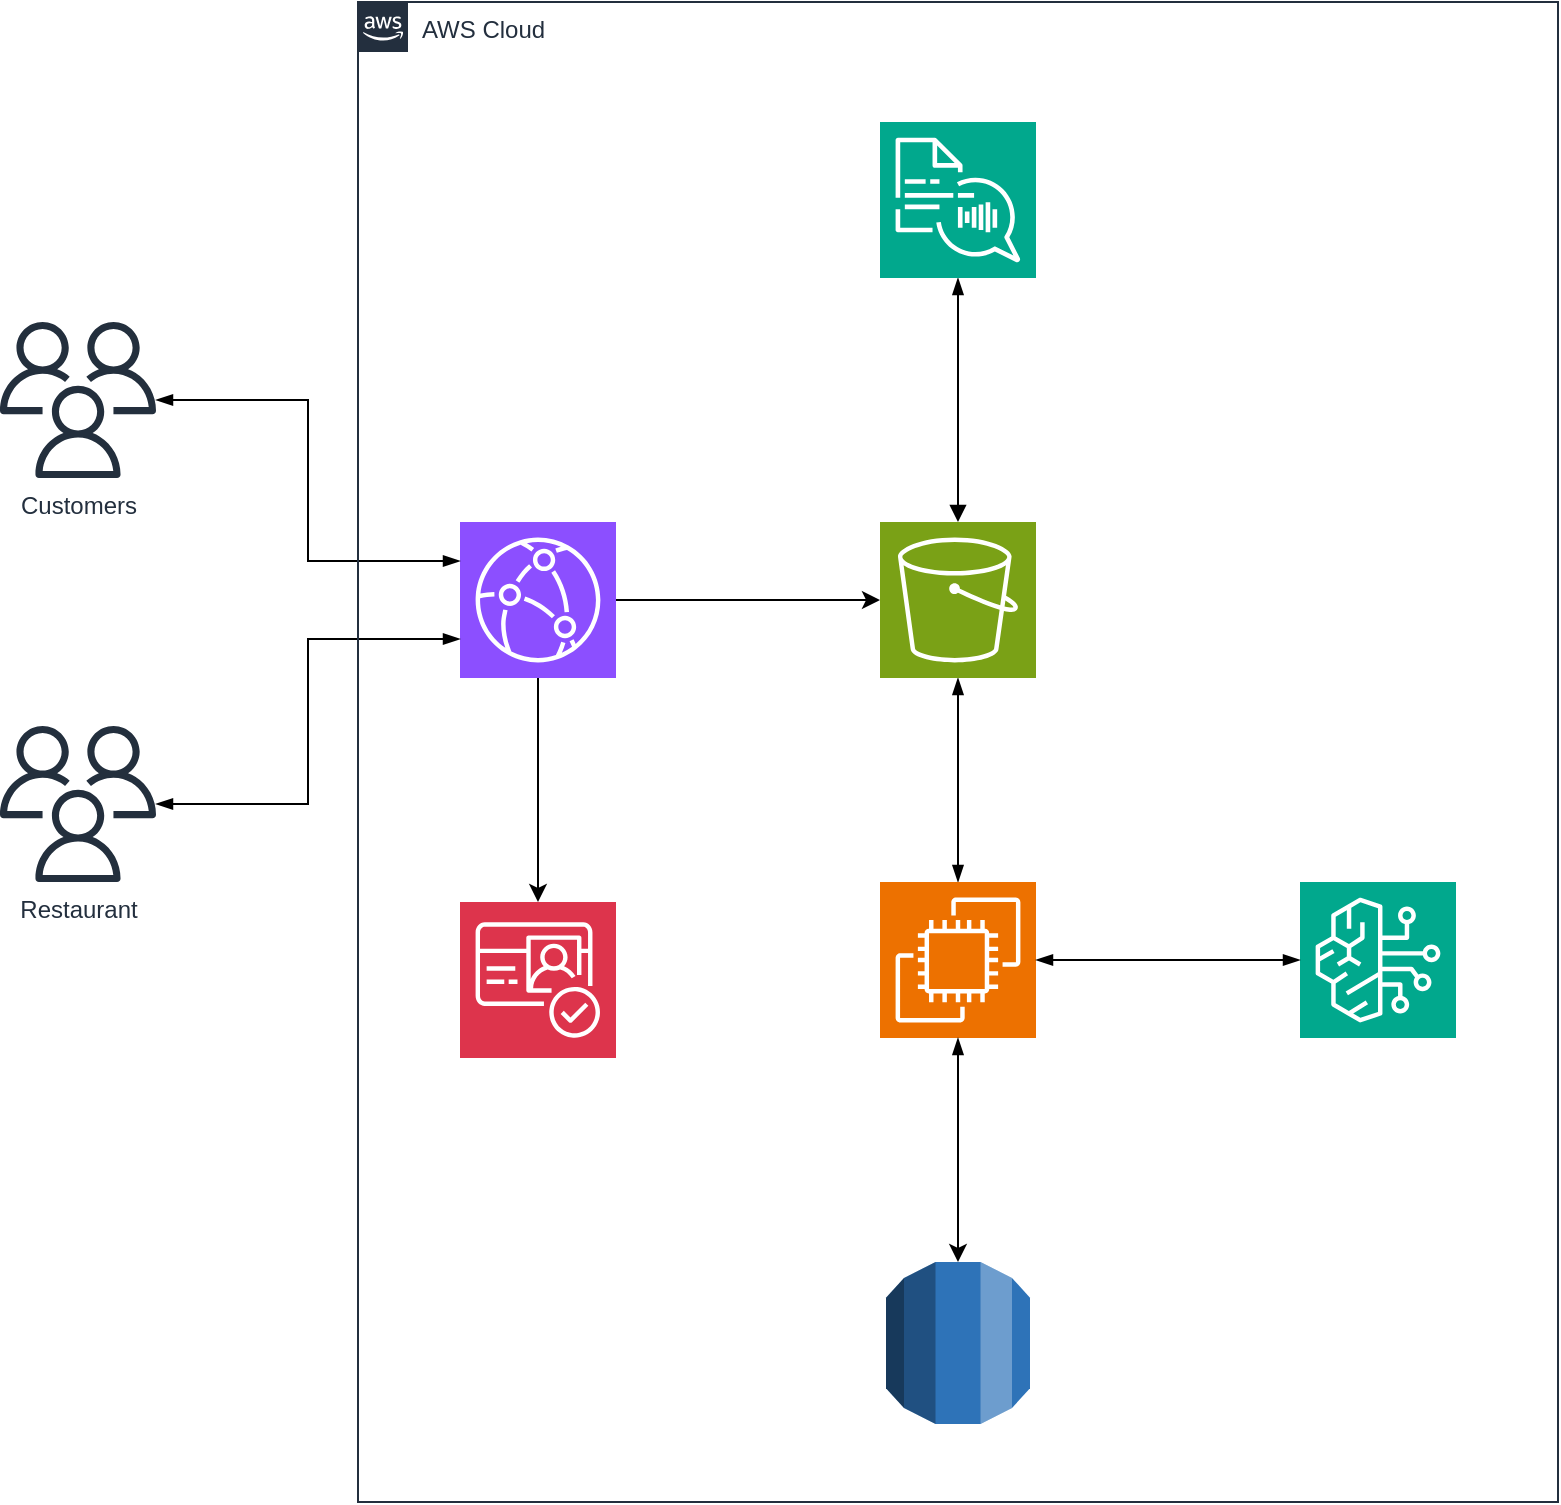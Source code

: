 <mxfile version="27.2.0">
  <diagram name="Page-1" id="aEdnaFi0bdiyHvd08M5W">
    <mxGraphModel dx="2072" dy="1288" grid="1" gridSize="10" guides="1" tooltips="1" connect="1" arrows="1" fold="1" page="1" pageScale="1" pageWidth="827" pageHeight="1169" math="0" shadow="0">
      <root>
        <mxCell id="0" />
        <mxCell id="1" parent="0" />
        <mxCell id="Qd3umqMNkjJVJxVXFjR9-19" style="edgeStyle=orthogonalEdgeStyle;rounded=0;orthogonalLoop=1;jettySize=auto;html=1;" edge="1" parent="1" source="Qd3umqMNkjJVJxVXFjR9-2" target="Qd3umqMNkjJVJxVXFjR9-18">
          <mxGeometry relative="1" as="geometry" />
        </mxCell>
        <mxCell id="Qd3umqMNkjJVJxVXFjR9-2" value="" style="sketch=0;points=[[0,0,0],[0.25,0,0],[0.5,0,0],[0.75,0,0],[1,0,0],[0,1,0],[0.25,1,0],[0.5,1,0],[0.75,1,0],[1,1,0],[0,0.25,0],[0,0.5,0],[0,0.75,0],[1,0.25,0],[1,0.5,0],[1,0.75,0]];outlineConnect=0;fontColor=#232F3E;fillColor=#8C4FFF;strokeColor=#ffffff;dashed=0;verticalLabelPosition=bottom;verticalAlign=top;align=center;html=1;fontSize=12;fontStyle=0;aspect=fixed;shape=mxgraph.aws4.resourceIcon;resIcon=mxgraph.aws4.cloudfront;" vertex="1" parent="1">
          <mxGeometry x="290" y="330" width="78" height="78" as="geometry" />
        </mxCell>
        <mxCell id="Qd3umqMNkjJVJxVXFjR9-10" style="edgeStyle=orthogonalEdgeStyle;rounded=0;orthogonalLoop=1;jettySize=auto;html=1;startArrow=blockThin;startFill=1;endArrow=blockThin;endFill=1;" edge="1" parent="1" source="Qd3umqMNkjJVJxVXFjR9-3" target="Qd3umqMNkjJVJxVXFjR9-4">
          <mxGeometry relative="1" as="geometry" />
        </mxCell>
        <mxCell id="Qd3umqMNkjJVJxVXFjR9-3" value="" style="sketch=0;points=[[0,0,0],[0.25,0,0],[0.5,0,0],[0.75,0,0],[1,0,0],[0,1,0],[0.25,1,0],[0.5,1,0],[0.75,1,0],[1,1,0],[0,0.25,0],[0,0.5,0],[0,0.75,0],[1,0.25,0],[1,0.5,0],[1,0.75,0]];outlineConnect=0;fontColor=#232F3E;fillColor=#7AA116;strokeColor=#ffffff;dashed=0;verticalLabelPosition=bottom;verticalAlign=top;align=center;html=1;fontSize=12;fontStyle=0;aspect=fixed;shape=mxgraph.aws4.resourceIcon;resIcon=mxgraph.aws4.s3;" vertex="1" parent="1">
          <mxGeometry x="500" y="330" width="78" height="78" as="geometry" />
        </mxCell>
        <mxCell id="Qd3umqMNkjJVJxVXFjR9-4" value="" style="sketch=0;points=[[0,0,0],[0.25,0,0],[0.5,0,0],[0.75,0,0],[1,0,0],[0,1,0],[0.25,1,0],[0.5,1,0],[0.75,1,0],[1,1,0],[0,0.25,0],[0,0.5,0],[0,0.75,0],[1,0.25,0],[1,0.5,0],[1,0.75,0]];outlineConnect=0;fontColor=#232F3E;fillColor=#ED7100;strokeColor=#ffffff;dashed=0;verticalLabelPosition=bottom;verticalAlign=top;align=center;html=1;fontSize=12;fontStyle=0;aspect=fixed;shape=mxgraph.aws4.resourceIcon;resIcon=mxgraph.aws4.ec2;" vertex="1" parent="1">
          <mxGeometry x="500" y="510" width="78" height="78" as="geometry" />
        </mxCell>
        <mxCell id="Qd3umqMNkjJVJxVXFjR9-5" value="" style="sketch=0;points=[[0,0,0],[0.25,0,0],[0.5,0,0],[0.75,0,0],[1,0,0],[0,1,0],[0.25,1,0],[0.5,1,0],[0.75,1,0],[1,1,0],[0,0.25,0],[0,0.5,0],[0,0.75,0],[1,0.25,0],[1,0.5,0],[1,0.75,0]];outlineConnect=0;fontColor=#232F3E;fillColor=#01A88D;strokeColor=#ffffff;dashed=0;verticalLabelPosition=bottom;verticalAlign=top;align=center;html=1;fontSize=12;fontStyle=0;aspect=fixed;shape=mxgraph.aws4.resourceIcon;resIcon=mxgraph.aws4.bedrock;" vertex="1" parent="1">
          <mxGeometry x="710" y="510" width="78" height="78" as="geometry" />
        </mxCell>
        <mxCell id="Qd3umqMNkjJVJxVXFjR9-6" value="" style="outlineConnect=0;dashed=0;verticalLabelPosition=bottom;verticalAlign=top;align=center;html=1;shape=mxgraph.aws3.rds;fillColor=#2E73B8;gradientColor=none;" vertex="1" parent="1">
          <mxGeometry x="503" y="700" width="72" height="81" as="geometry" />
        </mxCell>
        <mxCell id="Qd3umqMNkjJVJxVXFjR9-7" style="edgeStyle=orthogonalEdgeStyle;rounded=0;orthogonalLoop=1;jettySize=auto;html=1;entryX=0;entryY=0.5;entryDx=0;entryDy=0;entryPerimeter=0;" edge="1" parent="1" source="Qd3umqMNkjJVJxVXFjR9-2" target="Qd3umqMNkjJVJxVXFjR9-3">
          <mxGeometry relative="1" as="geometry" />
        </mxCell>
        <mxCell id="Qd3umqMNkjJVJxVXFjR9-9" style="edgeStyle=orthogonalEdgeStyle;rounded=0;orthogonalLoop=1;jettySize=auto;html=1;endArrow=blockThin;endFill=1;startArrow=blockThin;startFill=1;entryX=0;entryY=0.25;entryDx=0;entryDy=0;entryPerimeter=0;" edge="1" parent="1" source="Qd3umqMNkjJVJxVXFjR9-8" target="Qd3umqMNkjJVJxVXFjR9-2">
          <mxGeometry relative="1" as="geometry" />
        </mxCell>
        <mxCell id="Qd3umqMNkjJVJxVXFjR9-8" value="Customers" style="sketch=0;outlineConnect=0;fontColor=#232F3E;gradientColor=none;fillColor=#232F3D;strokeColor=none;dashed=0;verticalLabelPosition=bottom;verticalAlign=top;align=center;html=1;fontSize=12;fontStyle=0;aspect=fixed;pointerEvents=1;shape=mxgraph.aws4.users;" vertex="1" parent="1">
          <mxGeometry x="60" y="230" width="78" height="78" as="geometry" />
        </mxCell>
        <mxCell id="Qd3umqMNkjJVJxVXFjR9-11" style="edgeStyle=orthogonalEdgeStyle;rounded=0;orthogonalLoop=1;jettySize=auto;html=1;entryX=0;entryY=0.5;entryDx=0;entryDy=0;entryPerimeter=0;startArrow=blockThin;startFill=1;endArrow=blockThin;endFill=1;" edge="1" parent="1" source="Qd3umqMNkjJVJxVXFjR9-4" target="Qd3umqMNkjJVJxVXFjR9-5">
          <mxGeometry relative="1" as="geometry" />
        </mxCell>
        <mxCell id="Qd3umqMNkjJVJxVXFjR9-14" style="edgeStyle=orthogonalEdgeStyle;rounded=0;orthogonalLoop=1;jettySize=auto;html=1;startArrow=blockThin;startFill=1;endArrow=block;endFill=1;" edge="1" parent="1" source="Qd3umqMNkjJVJxVXFjR9-13" target="Qd3umqMNkjJVJxVXFjR9-3">
          <mxGeometry relative="1" as="geometry" />
        </mxCell>
        <mxCell id="Qd3umqMNkjJVJxVXFjR9-13" value="" style="sketch=0;points=[[0,0,0],[0.25,0,0],[0.5,0,0],[0.75,0,0],[1,0,0],[0,1,0],[0.25,1,0],[0.5,1,0],[0.75,1,0],[1,1,0],[0,0.25,0],[0,0.5,0],[0,0.75,0],[1,0.25,0],[1,0.5,0],[1,0.75,0]];outlineConnect=0;fontColor=#232F3E;fillColor=#01A88D;strokeColor=#ffffff;dashed=0;verticalLabelPosition=bottom;verticalAlign=top;align=center;html=1;fontSize=12;fontStyle=0;aspect=fixed;shape=mxgraph.aws4.resourceIcon;resIcon=mxgraph.aws4.polly;" vertex="1" parent="1">
          <mxGeometry x="500" y="130" width="78" height="78" as="geometry" />
        </mxCell>
        <mxCell id="Qd3umqMNkjJVJxVXFjR9-15" style="edgeStyle=orthogonalEdgeStyle;rounded=0;orthogonalLoop=1;jettySize=auto;html=1;entryX=0.5;entryY=0;entryDx=0;entryDy=0;entryPerimeter=0;startArrow=blockThin;startFill=1;" edge="1" parent="1" source="Qd3umqMNkjJVJxVXFjR9-4" target="Qd3umqMNkjJVJxVXFjR9-6">
          <mxGeometry relative="1" as="geometry" />
        </mxCell>
        <mxCell id="Qd3umqMNkjJVJxVXFjR9-16" value="Restaurant" style="sketch=0;outlineConnect=0;fontColor=#232F3E;gradientColor=none;fillColor=#232F3D;strokeColor=none;dashed=0;verticalLabelPosition=bottom;verticalAlign=top;align=center;html=1;fontSize=12;fontStyle=0;aspect=fixed;pointerEvents=1;shape=mxgraph.aws4.users;" vertex="1" parent="1">
          <mxGeometry x="60" y="432" width="78" height="78" as="geometry" />
        </mxCell>
        <mxCell id="Qd3umqMNkjJVJxVXFjR9-17" style="edgeStyle=orthogonalEdgeStyle;rounded=0;orthogonalLoop=1;jettySize=auto;html=1;entryX=0;entryY=0.75;entryDx=0;entryDy=0;entryPerimeter=0;endArrow=blockThin;endFill=1;startArrow=blockThin;startFill=1;" edge="1" parent="1" source="Qd3umqMNkjJVJxVXFjR9-16" target="Qd3umqMNkjJVJxVXFjR9-2">
          <mxGeometry relative="1" as="geometry" />
        </mxCell>
        <mxCell id="Qd3umqMNkjJVJxVXFjR9-18" value="" style="sketch=0;points=[[0,0,0],[0.25,0,0],[0.5,0,0],[0.75,0,0],[1,0,0],[0,1,0],[0.25,1,0],[0.5,1,0],[0.75,1,0],[1,1,0],[0,0.25,0],[0,0.5,0],[0,0.75,0],[1,0.25,0],[1,0.5,0],[1,0.75,0]];outlineConnect=0;fontColor=#232F3E;fillColor=#DD344C;strokeColor=#ffffff;dashed=0;verticalLabelPosition=bottom;verticalAlign=top;align=center;html=1;fontSize=12;fontStyle=0;aspect=fixed;shape=mxgraph.aws4.resourceIcon;resIcon=mxgraph.aws4.cognito;" vertex="1" parent="1">
          <mxGeometry x="290" y="520" width="78" height="78" as="geometry" />
        </mxCell>
        <mxCell id="Qd3umqMNkjJVJxVXFjR9-24" value="AWS Cloud" style="points=[[0,0],[0.25,0],[0.5,0],[0.75,0],[1,0],[1,0.25],[1,0.5],[1,0.75],[1,1],[0.75,1],[0.5,1],[0.25,1],[0,1],[0,0.75],[0,0.5],[0,0.25]];outlineConnect=0;gradientColor=none;html=1;whiteSpace=wrap;fontSize=12;fontStyle=0;container=1;pointerEvents=0;collapsible=0;recursiveResize=0;shape=mxgraph.aws4.group;grIcon=mxgraph.aws4.group_aws_cloud_alt;strokeColor=#232F3E;fillColor=none;verticalAlign=top;align=left;spacingLeft=30;fontColor=#232F3E;dashed=0;" vertex="1" parent="1">
          <mxGeometry x="239" y="70" width="600" height="750" as="geometry" />
        </mxCell>
      </root>
    </mxGraphModel>
  </diagram>
</mxfile>
